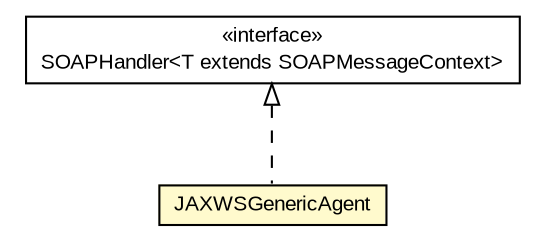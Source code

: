 #!/usr/local/bin/dot
#
# Class diagram 
# Generated by UMLGraph version R5_6-24-gf6e263 (http://www.umlgraph.org/)
#

digraph G {
	edge [fontname="arial",fontsize=10,labelfontname="arial",labelfontsize=10];
	node [fontname="arial",fontsize=10,shape=plaintext];
	nodesep=0.25;
	ranksep=0.5;
	// org.miloss.fgsms.agents.JAXWSGenericAgent
	c731533 [label=<<table title="org.miloss.fgsms.agents.JAXWSGenericAgent" border="0" cellborder="1" cellspacing="0" cellpadding="2" port="p" bgcolor="lemonChiffon" href="./JAXWSGenericAgent.html">
		<tr><td><table border="0" cellspacing="0" cellpadding="1">
<tr><td align="center" balign="center"> JAXWSGenericAgent </td></tr>
		</table></td></tr>
		</table>>, URL="./JAXWSGenericAgent.html", fontname="arial", fontcolor="black", fontsize=10.0];
	//org.miloss.fgsms.agents.JAXWSGenericAgent implements javax.xml.ws.handler.soap.SOAPHandler<T extends javax.xml.ws.handler.soap.SOAPMessageContext>
	c731814:p -> c731533:p [dir=back,arrowtail=empty,style=dashed];
	// javax.xml.ws.handler.soap.SOAPHandler<T extends javax.xml.ws.handler.soap.SOAPMessageContext>
	c731814 [label=<<table title="javax.xml.ws.handler.soap.SOAPHandler" border="0" cellborder="1" cellspacing="0" cellpadding="2" port="p" href="http://java.sun.com/j2se/1.4.2/docs/api/javax/xml/ws/handler/soap/SOAPHandler.html">
		<tr><td><table border="0" cellspacing="0" cellpadding="1">
<tr><td align="center" balign="center"> &#171;interface&#187; </td></tr>
<tr><td align="center" balign="center"> SOAPHandler&lt;T extends SOAPMessageContext&gt; </td></tr>
		</table></td></tr>
		</table>>, URL="http://java.sun.com/j2se/1.4.2/docs/api/javax/xml/ws/handler/soap/SOAPHandler.html", fontname="arial", fontcolor="black", fontsize=10.0];
}

